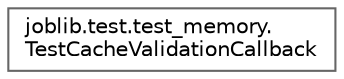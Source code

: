 digraph "Graphical Class Hierarchy"
{
 // LATEX_PDF_SIZE
  bgcolor="transparent";
  edge [fontname=Helvetica,fontsize=10,labelfontname=Helvetica,labelfontsize=10];
  node [fontname=Helvetica,fontsize=10,shape=box,height=0.2,width=0.4];
  rankdir="LR";
  Node0 [id="Node000000",label="joblib.test.test_memory.\lTestCacheValidationCallback",height=0.2,width=0.4,color="grey40", fillcolor="white", style="filled",URL="$d5/d85/classjoblib_1_1test_1_1test__memory_1_1TestCacheValidationCallback.html",tooltip=" "];
}
